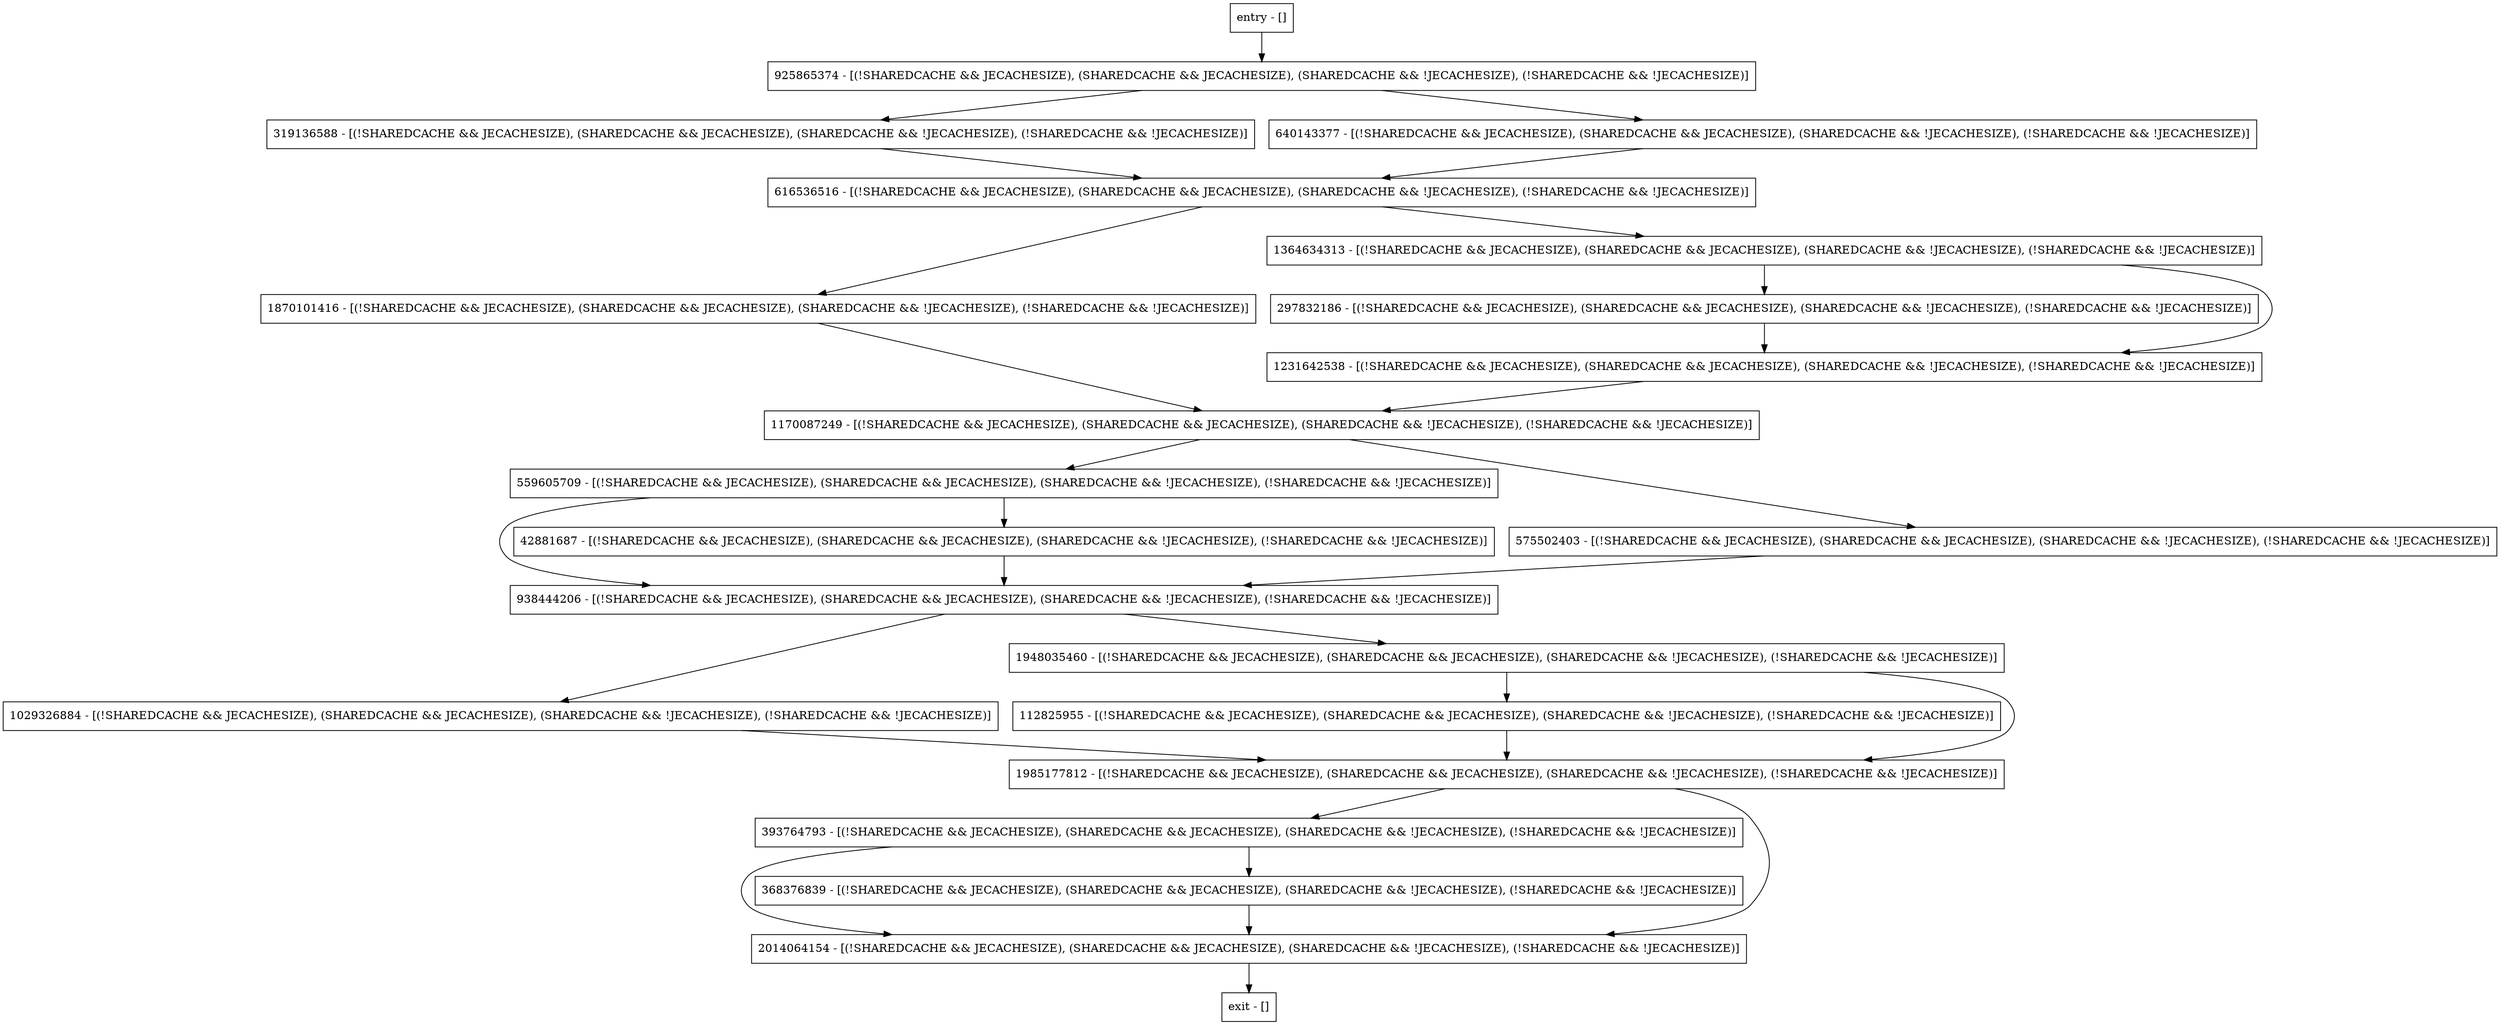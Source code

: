 digraph reset {
node [shape=record];
1029326884 [label="1029326884 - [(!SHAREDCACHE && JECACHESIZE), (SHAREDCACHE && JECACHESIZE), (SHAREDCACHE && !JECACHESIZE), (!SHAREDCACHE && !JECACHESIZE)]"];
112825955 [label="112825955 - [(!SHAREDCACHE && JECACHESIZE), (SHAREDCACHE && JECACHESIZE), (SHAREDCACHE && !JECACHESIZE), (!SHAREDCACHE && !JECACHESIZE)]"];
297832186 [label="297832186 - [(!SHAREDCACHE && JECACHESIZE), (SHAREDCACHE && JECACHESIZE), (SHAREDCACHE && !JECACHESIZE), (!SHAREDCACHE && !JECACHESIZE)]"];
938444206 [label="938444206 - [(!SHAREDCACHE && JECACHESIZE), (SHAREDCACHE && JECACHESIZE), (SHAREDCACHE && !JECACHESIZE), (!SHAREDCACHE && !JECACHESIZE)]"];
393764793 [label="393764793 - [(!SHAREDCACHE && JECACHESIZE), (SHAREDCACHE && JECACHESIZE), (SHAREDCACHE && !JECACHESIZE), (!SHAREDCACHE && !JECACHESIZE)]"];
2014064154 [label="2014064154 - [(!SHAREDCACHE && JECACHESIZE), (SHAREDCACHE && JECACHESIZE), (SHAREDCACHE && !JECACHESIZE), (!SHAREDCACHE && !JECACHESIZE)]"];
368376839 [label="368376839 - [(!SHAREDCACHE && JECACHESIZE), (SHAREDCACHE && JECACHESIZE), (SHAREDCACHE && !JECACHESIZE), (!SHAREDCACHE && !JECACHESIZE)]"];
1170087249 [label="1170087249 - [(!SHAREDCACHE && JECACHESIZE), (SHAREDCACHE && JECACHESIZE), (SHAREDCACHE && !JECACHESIZE), (!SHAREDCACHE && !JECACHESIZE)]"];
1870101416 [label="1870101416 - [(!SHAREDCACHE && JECACHESIZE), (SHAREDCACHE && JECACHESIZE), (SHAREDCACHE && !JECACHESIZE), (!SHAREDCACHE && !JECACHESIZE)]"];
616536516 [label="616536516 - [(!SHAREDCACHE && JECACHESIZE), (SHAREDCACHE && JECACHESIZE), (SHAREDCACHE && !JECACHESIZE), (!SHAREDCACHE && !JECACHESIZE)]"];
entry [label="entry - []"];
exit [label="exit - []"];
559605709 [label="559605709 - [(!SHAREDCACHE && JECACHESIZE), (SHAREDCACHE && JECACHESIZE), (SHAREDCACHE && !JECACHESIZE), (!SHAREDCACHE && !JECACHESIZE)]"];
575502403 [label="575502403 - [(!SHAREDCACHE && JECACHESIZE), (SHAREDCACHE && JECACHESIZE), (SHAREDCACHE && !JECACHESIZE), (!SHAREDCACHE && !JECACHESIZE)]"];
42881687 [label="42881687 - [(!SHAREDCACHE && JECACHESIZE), (SHAREDCACHE && JECACHESIZE), (SHAREDCACHE && !JECACHESIZE), (!SHAREDCACHE && !JECACHESIZE)]"];
1231642538 [label="1231642538 - [(!SHAREDCACHE && JECACHESIZE), (SHAREDCACHE && JECACHESIZE), (SHAREDCACHE && !JECACHESIZE), (!SHAREDCACHE && !JECACHESIZE)]"];
925865374 [label="925865374 - [(!SHAREDCACHE && JECACHESIZE), (SHAREDCACHE && JECACHESIZE), (SHAREDCACHE && !JECACHESIZE), (!SHAREDCACHE && !JECACHESIZE)]"];
319136588 [label="319136588 - [(!SHAREDCACHE && JECACHESIZE), (SHAREDCACHE && JECACHESIZE), (SHAREDCACHE && !JECACHESIZE), (!SHAREDCACHE && !JECACHESIZE)]"];
1985177812 [label="1985177812 - [(!SHAREDCACHE && JECACHESIZE), (SHAREDCACHE && JECACHESIZE), (SHAREDCACHE && !JECACHESIZE), (!SHAREDCACHE && !JECACHESIZE)]"];
640143377 [label="640143377 - [(!SHAREDCACHE && JECACHESIZE), (SHAREDCACHE && JECACHESIZE), (SHAREDCACHE && !JECACHESIZE), (!SHAREDCACHE && !JECACHESIZE)]"];
1948035460 [label="1948035460 - [(!SHAREDCACHE && JECACHESIZE), (SHAREDCACHE && JECACHESIZE), (SHAREDCACHE && !JECACHESIZE), (!SHAREDCACHE && !JECACHESIZE)]"];
1364634313 [label="1364634313 - [(!SHAREDCACHE && JECACHESIZE), (SHAREDCACHE && JECACHESIZE), (SHAREDCACHE && !JECACHESIZE), (!SHAREDCACHE && !JECACHESIZE)]"];
entry;
exit;
1029326884 -> 1985177812;
112825955 -> 1985177812;
297832186 -> 1231642538;
938444206 -> 1029326884;
938444206 -> 1948035460;
393764793 -> 368376839;
393764793 -> 2014064154;
2014064154 -> exit;
368376839 -> 2014064154;
1170087249 -> 559605709;
1170087249 -> 575502403;
1870101416 -> 1170087249;
616536516 -> 1870101416;
616536516 -> 1364634313;
entry -> 925865374;
559605709 -> 42881687;
559605709 -> 938444206;
575502403 -> 938444206;
42881687 -> 938444206;
1231642538 -> 1170087249;
925865374 -> 319136588;
925865374 -> 640143377;
319136588 -> 616536516;
1985177812 -> 393764793;
1985177812 -> 2014064154;
640143377 -> 616536516;
1948035460 -> 112825955;
1948035460 -> 1985177812;
1364634313 -> 297832186;
1364634313 -> 1231642538;
}
